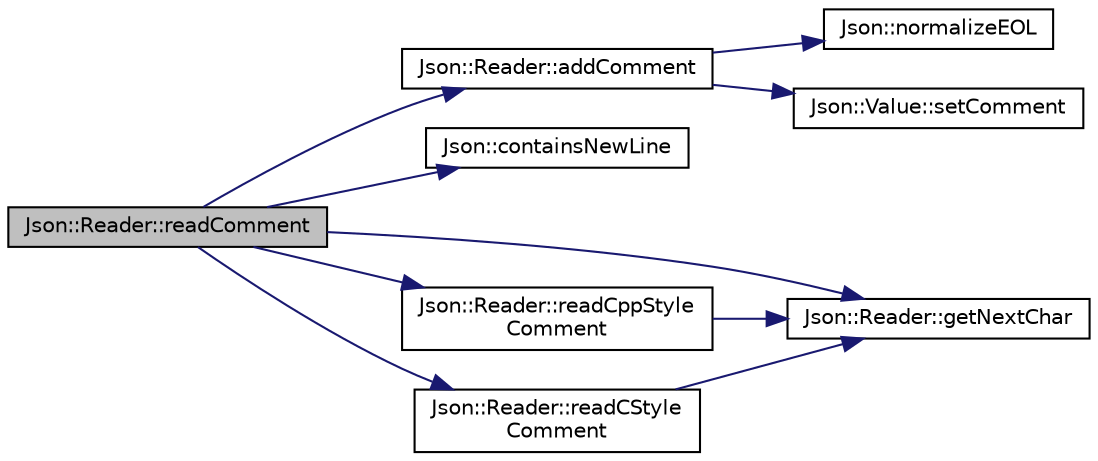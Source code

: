 digraph "Json::Reader::readComment"
{
 // LATEX_PDF_SIZE
  edge [fontname="Helvetica",fontsize="10",labelfontname="Helvetica",labelfontsize="10"];
  node [fontname="Helvetica",fontsize="10",shape=record];
  rankdir="LR";
  Node1 [label="Json::Reader::readComment",height=0.2,width=0.4,color="black", fillcolor="grey75", style="filled", fontcolor="black",tooltip=" "];
  Node1 -> Node2 [color="midnightblue",fontsize="10",style="solid",fontname="Helvetica"];
  Node2 [label="Json::Reader::addComment",height=0.2,width=0.4,color="black", fillcolor="white", style="filled",URL="$class_json_1_1_reader.html#aaea3bd62d12ffb6117a61476c0685049",tooltip=" "];
  Node2 -> Node3 [color="midnightblue",fontsize="10",style="solid",fontname="Helvetica"];
  Node3 [label="Json::normalizeEOL",height=0.2,width=0.4,color="black", fillcolor="white", style="filled",URL="$namespace_json.html#a63123f3dd63f340ac517a59f44ea7aa4",tooltip=" "];
  Node2 -> Node4 [color="midnightblue",fontsize="10",style="solid",fontname="Helvetica"];
  Node4 [label="Json::Value::setComment",height=0.2,width=0.4,color="black", fillcolor="white", style="filled",URL="$class_json_1_1_value.html#a29f3a30f7e5d3af6f38d57999bf5b480",tooltip=" "];
  Node1 -> Node5 [color="midnightblue",fontsize="10",style="solid",fontname="Helvetica"];
  Node5 [label="Json::containsNewLine",height=0.2,width=0.4,color="black", fillcolor="white", style="filled",URL="$namespace_json.html#a4d6ab0f651348832e5cc49b577a854d2",tooltip=" "];
  Node1 -> Node6 [color="midnightblue",fontsize="10",style="solid",fontname="Helvetica"];
  Node6 [label="Json::Reader::getNextChar",height=0.2,width=0.4,color="black", fillcolor="white", style="filled",URL="$class_json_1_1_reader.html#ab61eb61333cc9ec3afe785663a53ce90",tooltip=" "];
  Node1 -> Node7 [color="midnightblue",fontsize="10",style="solid",fontname="Helvetica"];
  Node7 [label="Json::Reader::readCppStyle\lComment",height=0.2,width=0.4,color="black", fillcolor="white", style="filled",URL="$class_json_1_1_reader.html#a6716ef6290b0f469efaf8d379c357967",tooltip=" "];
  Node7 -> Node6 [color="midnightblue",fontsize="10",style="solid",fontname="Helvetica"];
  Node1 -> Node8 [color="midnightblue",fontsize="10",style="solid",fontname="Helvetica"];
  Node8 [label="Json::Reader::readCStyle\lComment",height=0.2,width=0.4,color="black", fillcolor="white", style="filled",URL="$class_json_1_1_reader.html#ae0ffe796abdc3c5851589ee500e28c79",tooltip=" "];
  Node8 -> Node6 [color="midnightblue",fontsize="10",style="solid",fontname="Helvetica"];
}

